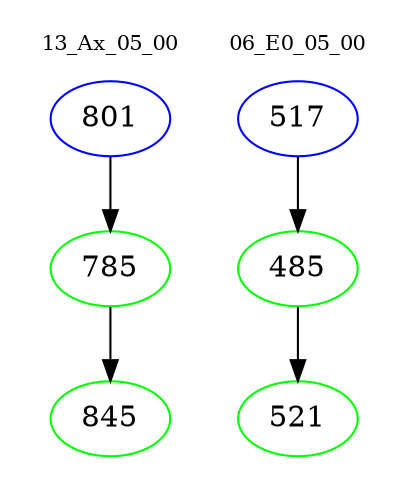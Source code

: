 digraph{
subgraph cluster_0 {
color = white
label = "13_Ax_05_00";
fontsize=10;
T0_801 [label="801", color="blue"]
T0_801 -> T0_785 [color="black"]
T0_785 [label="785", color="green"]
T0_785 -> T0_845 [color="black"]
T0_845 [label="845", color="green"]
}
subgraph cluster_1 {
color = white
label = "06_E0_05_00";
fontsize=10;
T1_517 [label="517", color="blue"]
T1_517 -> T1_485 [color="black"]
T1_485 [label="485", color="green"]
T1_485 -> T1_521 [color="black"]
T1_521 [label="521", color="green"]
}
}
